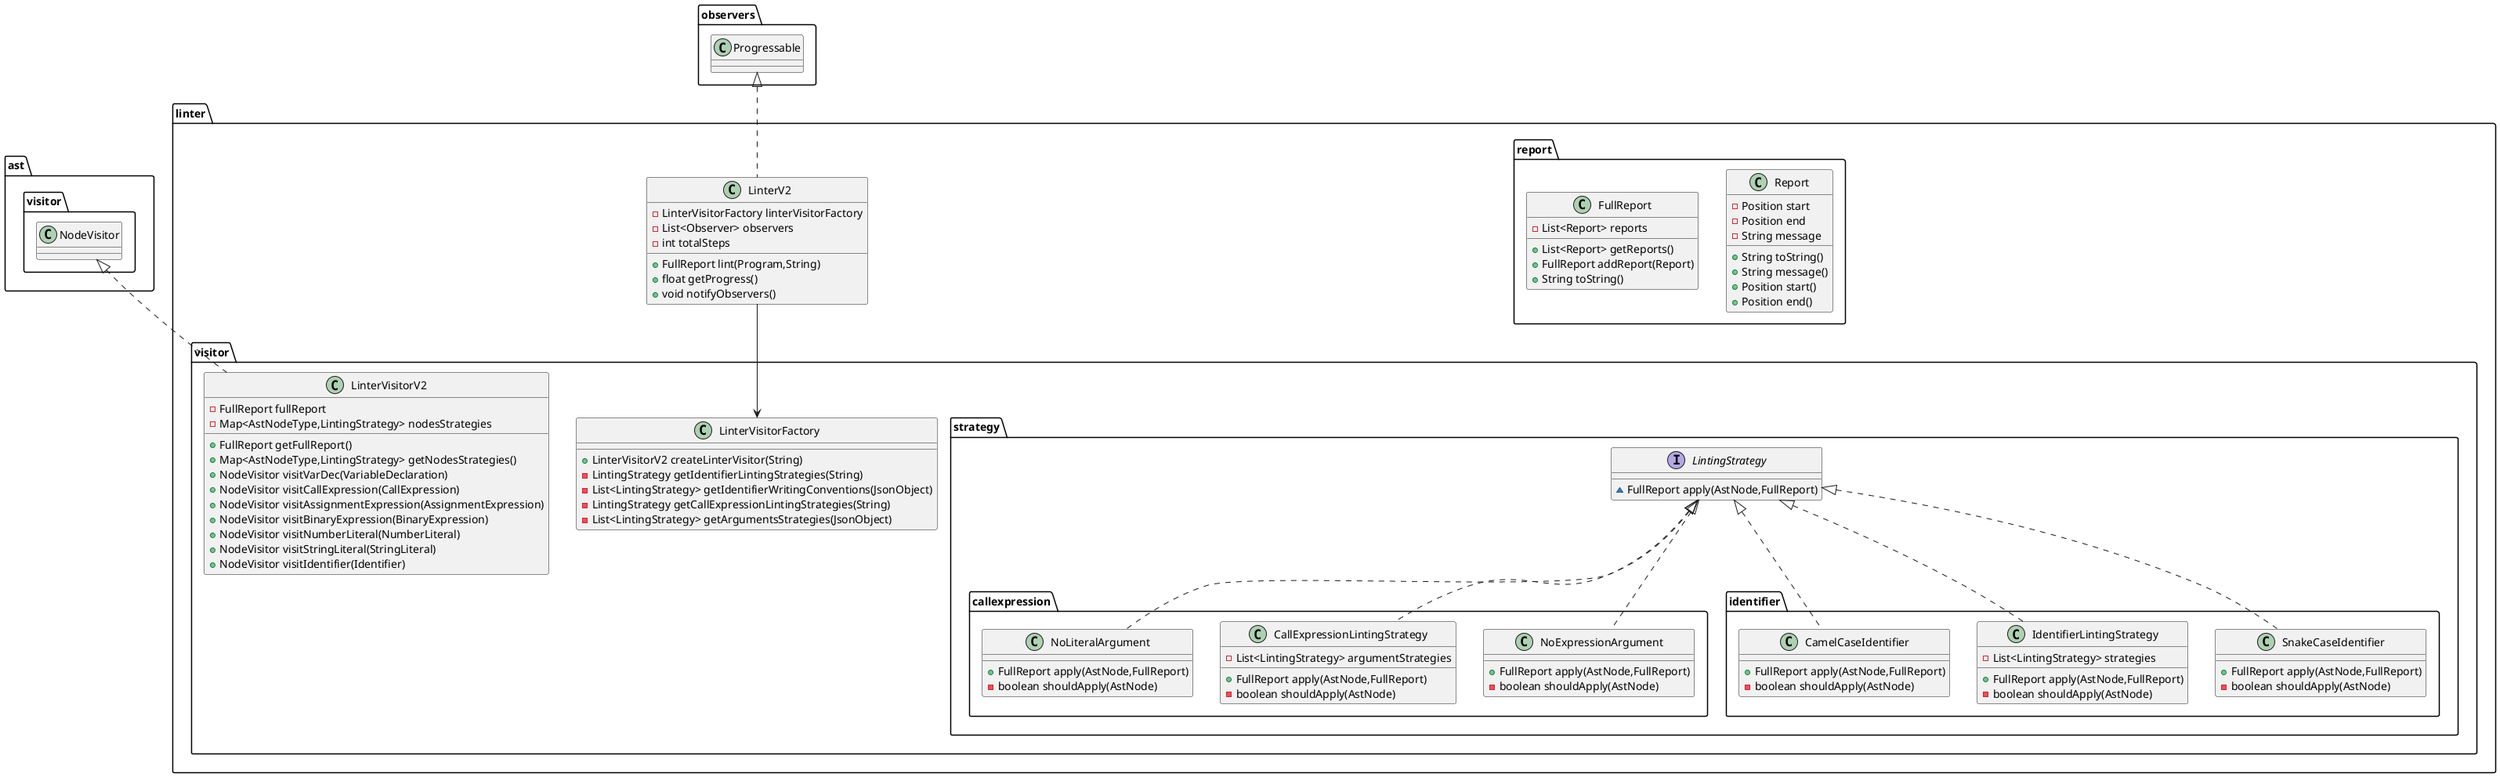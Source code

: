 @startuml
class linter.visitor.strategy.callexpression.NoExpressionArgument {
+ FullReport apply(AstNode,FullReport)
- boolean shouldApply(AstNode)
}

class linter.visitor.LinterVisitorFactory {
+ LinterVisitorV2 createLinterVisitor(String)
- LintingStrategy getIdentifierLintingStrategies(String)
- List<LintingStrategy> getIdentifierWritingConventions(JsonObject)
- LintingStrategy getCallExpressionLintingStrategies(String)
- List<LintingStrategy> getArgumentsStrategies(JsonObject)
}

class linter.visitor.strategy.callexpression.CallExpressionLintingStrategy {
- List<LintingStrategy> argumentStrategies
+ FullReport apply(AstNode,FullReport)
- boolean shouldApply(AstNode)
}


class linter.visitor.strategy.identifier.SnakeCaseIdentifier {
+ FullReport apply(AstNode,FullReport)
- boolean shouldApply(AstNode)
}

class linter.visitor.strategy.callexpression.NoLiteralArgument {
+ FullReport apply(AstNode,FullReport)
- boolean shouldApply(AstNode)
}

class linter.visitor.LinterVisitorV2 {
- FullReport fullReport
- Map<AstNodeType,LintingStrategy> nodesStrategies
+ FullReport getFullReport()
+ Map<AstNodeType,LintingStrategy> getNodesStrategies()
+ NodeVisitor visitVarDec(VariableDeclaration)
+ NodeVisitor visitCallExpression(CallExpression)
+ NodeVisitor visitAssignmentExpression(AssignmentExpression)
+ NodeVisitor visitBinaryExpression(BinaryExpression)
+ NodeVisitor visitNumberLiteral(NumberLiteral)
+ NodeVisitor visitStringLiteral(StringLiteral)
+ NodeVisitor visitIdentifier(Identifier)
}


interface linter.visitor.strategy.LintingStrategy {
~ FullReport apply(AstNode,FullReport)
}

class linter.report.Report {
- Position start
- Position end
- String message
+ String toString()
+ String message()
+ Position start()
+ Position end()
}


class linter.report.FullReport {
- List<Report> reports
+ List<Report> getReports()
+ FullReport addReport(Report)
+ String toString()
}


class linter.LinterV2 {
- LinterVisitorFactory linterVisitorFactory
- List<Observer> observers
- int totalSteps
+ FullReport lint(Program,String)
+ float getProgress()
+ void notifyObservers()
}


class linter.visitor.strategy.identifier.IdentifierLintingStrategy {
- List<LintingStrategy> strategies
+ FullReport apply(AstNode,FullReport)
- boolean shouldApply(AstNode)
}


class linter.visitor.strategy.identifier.CamelCaseIdentifier {
+ FullReport apply(AstNode,FullReport)
- boolean shouldApply(AstNode)
}

linter.LinterV2 --> linter.visitor.LinterVisitorFactory

linter.visitor.strategy.LintingStrategy <|.. linter.visitor.strategy.callexpression.NoExpressionArgument
linter.visitor.strategy.LintingStrategy <|.. linter.visitor.strategy.callexpression.CallExpressionLintingStrategy
linter.visitor.strategy.LintingStrategy <|.. linter.visitor.strategy.identifier.SnakeCaseIdentifier
linter.visitor.strategy.LintingStrategy <|.. linter.visitor.strategy.callexpression.NoLiteralArgument
ast.visitor.NodeVisitor <|.. linter.visitor.LinterVisitorV2
observers.Progressable <|.. linter.LinterV2
linter.visitor.strategy.LintingStrategy <|.. linter.visitor.strategy.identifier.IdentifierLintingStrategy
linter.visitor.strategy.LintingStrategy <|.. linter.visitor.strategy.identifier.CamelCaseIdentifier
@enduml